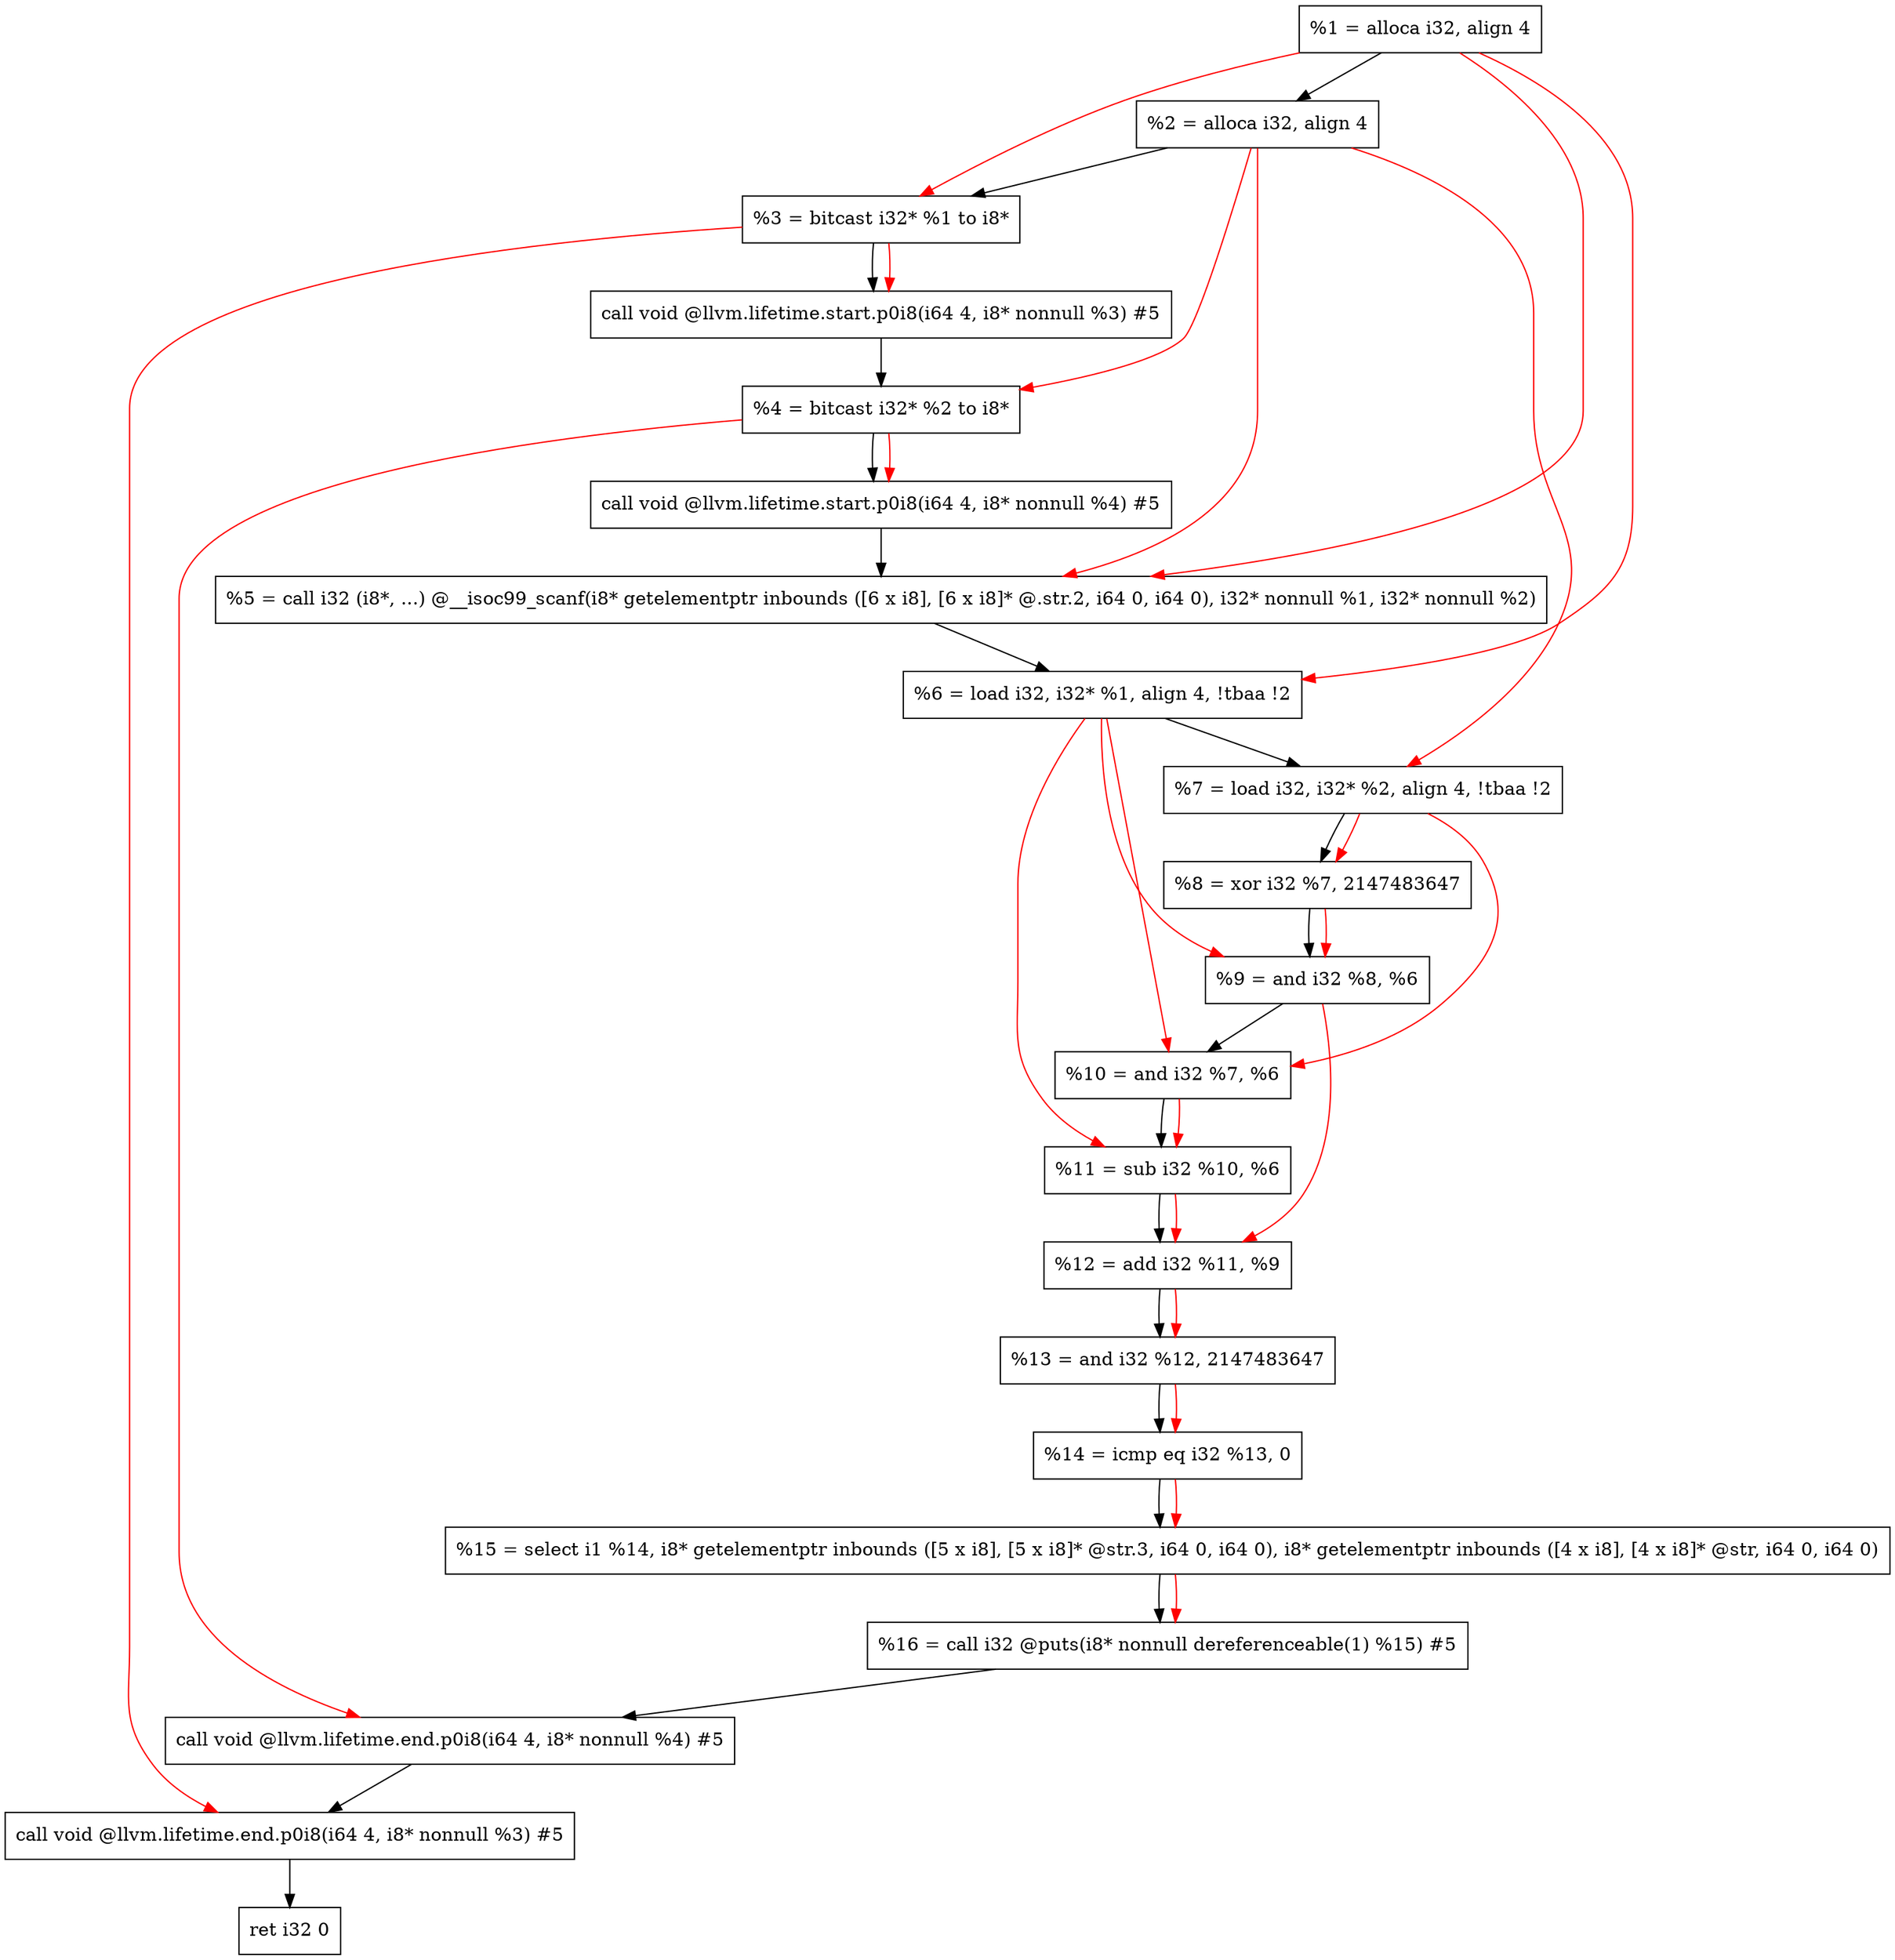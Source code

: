 digraph "DFG for'main' function" {
	Node0x1d39218[shape=record, label="  %1 = alloca i32, align 4"];
	Node0x1d392c8[shape=record, label="  %2 = alloca i32, align 4"];
	Node0x1d39358[shape=record, label="  %3 = bitcast i32* %1 to i8*"];
	Node0x1d397b8[shape=record, label="  call void @llvm.lifetime.start.p0i8(i64 4, i8* nonnull %3) #5"];
	Node0x1d39898[shape=record, label="  %4 = bitcast i32* %2 to i8*"];
	Node0x1d399b8[shape=record, label="  call void @llvm.lifetime.start.p0i8(i64 4, i8* nonnull %4) #5"];
	Node0x1d39bf0[shape=record, label="  %5 = call i32 (i8*, ...) @__isoc99_scanf(i8* getelementptr inbounds ([6 x i8], [6 x i8]* @.str.2, i64 0, i64 0), i32* nonnull %1, i32* nonnull %2)"];
	Node0x1d39ca8[shape=record, label="  %6 = load i32, i32* %1, align 4, !tbaa !2"];
	Node0x1d3ac18[shape=record, label="  %7 = load i32, i32* %2, align 4, !tbaa !2"];
	Node0x1d3b2a0[shape=record, label="  %8 = xor i32 %7, 2147483647"];
	Node0x1d3b310[shape=record, label="  %9 = and i32 %8, %6"];
	Node0x1d3b380[shape=record, label="  %10 = and i32 %7, %6"];
	Node0x1d3b3f0[shape=record, label="  %11 = sub i32 %10, %6"];
	Node0x1d3b460[shape=record, label="  %12 = add i32 %11, %9"];
	Node0x1d3b4d0[shape=record, label="  %13 = and i32 %12, 2147483647"];
	Node0x1d3b540[shape=record, label="  %14 = icmp eq i32 %13, 0"];
	Node0x1d3b5c8[shape=record, label="  %15 = select i1 %14, i8* getelementptr inbounds ([5 x i8], [5 x i8]* @str.3, i64 0, i64 0), i8* getelementptr inbounds ([4 x i8], [4 x i8]* @str, i64 0, i64 0)"];
	Node0x1d3b660[shape=record, label="  %16 = call i32 @puts(i8* nonnull dereferenceable(1) %15) #5"];
	Node0x1d3b828[shape=record, label="  call void @llvm.lifetime.end.p0i8(i64 4, i8* nonnull %4) #5"];
	Node0x1d3b988[shape=record, label="  call void @llvm.lifetime.end.p0i8(i64 4, i8* nonnull %3) #5"];
	Node0x1d3ba48[shape=record, label="  ret i32 0"];
	Node0x1d39218 -> Node0x1d392c8;
	Node0x1d392c8 -> Node0x1d39358;
	Node0x1d39358 -> Node0x1d397b8;
	Node0x1d397b8 -> Node0x1d39898;
	Node0x1d39898 -> Node0x1d399b8;
	Node0x1d399b8 -> Node0x1d39bf0;
	Node0x1d39bf0 -> Node0x1d39ca8;
	Node0x1d39ca8 -> Node0x1d3ac18;
	Node0x1d3ac18 -> Node0x1d3b2a0;
	Node0x1d3b2a0 -> Node0x1d3b310;
	Node0x1d3b310 -> Node0x1d3b380;
	Node0x1d3b380 -> Node0x1d3b3f0;
	Node0x1d3b3f0 -> Node0x1d3b460;
	Node0x1d3b460 -> Node0x1d3b4d0;
	Node0x1d3b4d0 -> Node0x1d3b540;
	Node0x1d3b540 -> Node0x1d3b5c8;
	Node0x1d3b5c8 -> Node0x1d3b660;
	Node0x1d3b660 -> Node0x1d3b828;
	Node0x1d3b828 -> Node0x1d3b988;
	Node0x1d3b988 -> Node0x1d3ba48;
edge [color=red]
	Node0x1d39218 -> Node0x1d39358;
	Node0x1d39358 -> Node0x1d397b8;
	Node0x1d392c8 -> Node0x1d39898;
	Node0x1d39898 -> Node0x1d399b8;
	Node0x1d39218 -> Node0x1d39bf0;
	Node0x1d392c8 -> Node0x1d39bf0;
	Node0x1d39218 -> Node0x1d39ca8;
	Node0x1d392c8 -> Node0x1d3ac18;
	Node0x1d3ac18 -> Node0x1d3b2a0;
	Node0x1d3b2a0 -> Node0x1d3b310;
	Node0x1d39ca8 -> Node0x1d3b310;
	Node0x1d3ac18 -> Node0x1d3b380;
	Node0x1d39ca8 -> Node0x1d3b380;
	Node0x1d3b380 -> Node0x1d3b3f0;
	Node0x1d39ca8 -> Node0x1d3b3f0;
	Node0x1d3b3f0 -> Node0x1d3b460;
	Node0x1d3b310 -> Node0x1d3b460;
	Node0x1d3b460 -> Node0x1d3b4d0;
	Node0x1d3b4d0 -> Node0x1d3b540;
	Node0x1d3b540 -> Node0x1d3b5c8;
	Node0x1d3b5c8 -> Node0x1d3b660;
	Node0x1d39898 -> Node0x1d3b828;
	Node0x1d39358 -> Node0x1d3b988;
}
